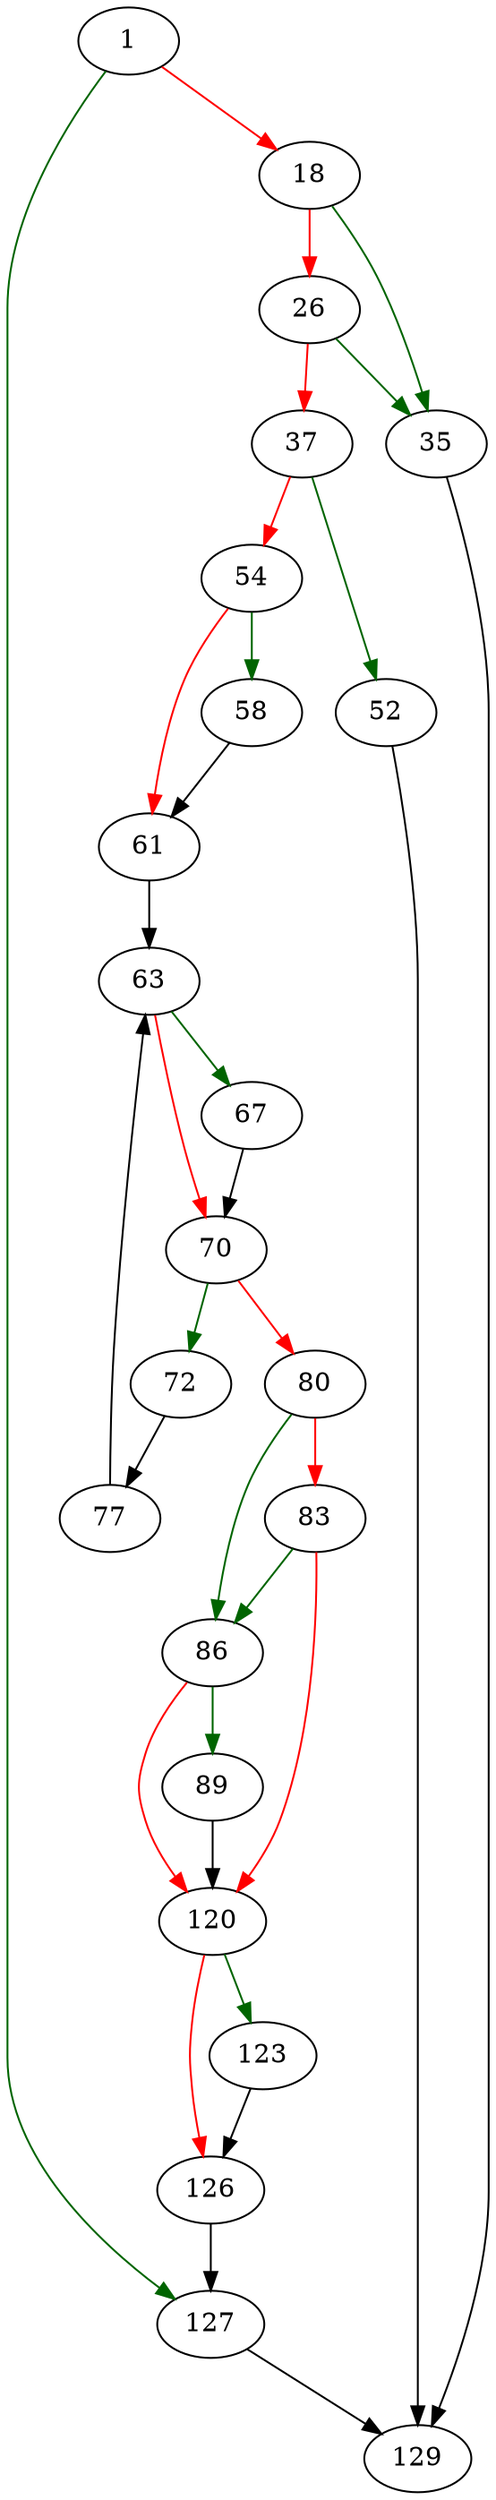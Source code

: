 strict digraph "autoVacuumCommit" {
	// Node definitions.
	1 [entry=true];
	127;
	18;
	35;
	26;
	37;
	129;
	52;
	54;
	58;
	61;
	63;
	67;
	70;
	72;
	80;
	77;
	86;
	83;
	120;
	89;
	123;
	126;

	// Edge definitions.
	1 -> 127 [
		color=darkgreen
		cond=true
	];
	1 -> 18 [
		color=red
		cond=false
	];
	127 -> 129;
	18 -> 35 [
		color=darkgreen
		cond=true
	];
	18 -> 26 [
		color=red
		cond=false
	];
	35 -> 129;
	26 -> 35 [
		color=darkgreen
		cond=true
	];
	26 -> 37 [
		color=red
		cond=false
	];
	37 -> 52 [
		color=darkgreen
		cond=true
	];
	37 -> 54 [
		color=red
		cond=false
	];
	52 -> 129;
	54 -> 58 [
		color=darkgreen
		cond=true
	];
	54 -> 61 [
		color=red
		cond=false
	];
	58 -> 61;
	61 -> 63;
	63 -> 67 [
		color=darkgreen
		cond=true
	];
	63 -> 70 [
		color=red
		cond=false
	];
	67 -> 70;
	70 -> 72 [
		color=darkgreen
		cond=true
	];
	70 -> 80 [
		color=red
		cond=false
	];
	72 -> 77;
	80 -> 86 [
		color=darkgreen
		cond=true
	];
	80 -> 83 [
		color=red
		cond=false
	];
	77 -> 63;
	86 -> 120 [
		color=red
		cond=false
	];
	86 -> 89 [
		color=darkgreen
		cond=true
	];
	83 -> 86 [
		color=darkgreen
		cond=true
	];
	83 -> 120 [
		color=red
		cond=false
	];
	120 -> 123 [
		color=darkgreen
		cond=true
	];
	120 -> 126 [
		color=red
		cond=false
	];
	89 -> 120;
	123 -> 126;
	126 -> 127;
}
